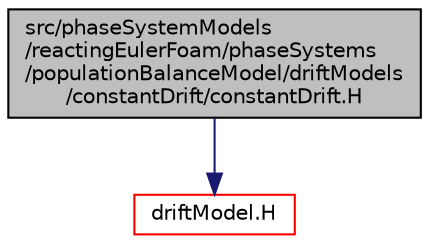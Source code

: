 digraph "src/phaseSystemModels/reactingEulerFoam/phaseSystems/populationBalanceModel/driftModels/constantDrift/constantDrift.H"
{
  bgcolor="transparent";
  edge [fontname="Helvetica",fontsize="10",labelfontname="Helvetica",labelfontsize="10"];
  node [fontname="Helvetica",fontsize="10",shape=record];
  Node1 [label="src/phaseSystemModels\l/reactingEulerFoam/phaseSystems\l/populationBalanceModel/driftModels\l/constantDrift/constantDrift.H",height=0.2,width=0.4,color="black", fillcolor="grey75", style="filled" fontcolor="black"];
  Node1 -> Node2 [color="midnightblue",fontsize="10",style="solid",fontname="Helvetica"];
  Node2 [label="driftModel.H",height=0.2,width=0.4,color="red",URL="$driftModel_8H.html"];
}
